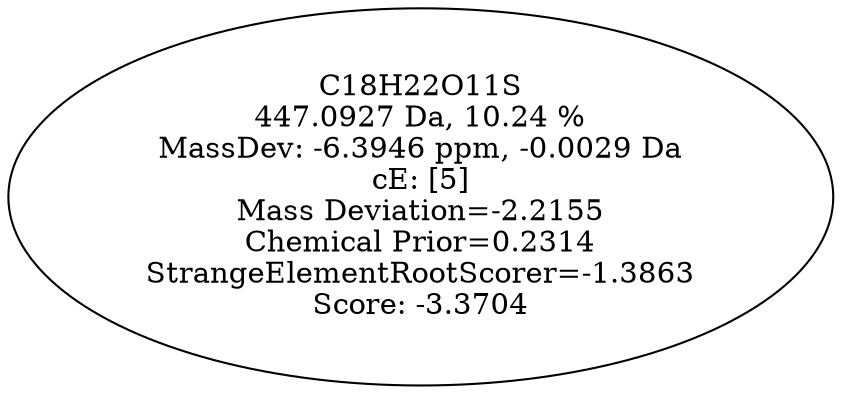 strict digraph {
v1 [label="C18H22O11S\n447.0927 Da, 10.24 %\nMassDev: -6.3946 ppm, -0.0029 Da\ncE: [5]\nMass Deviation=-2.2155\nChemical Prior=0.2314\nStrangeElementRootScorer=-1.3863\nScore: -3.3704"];
}